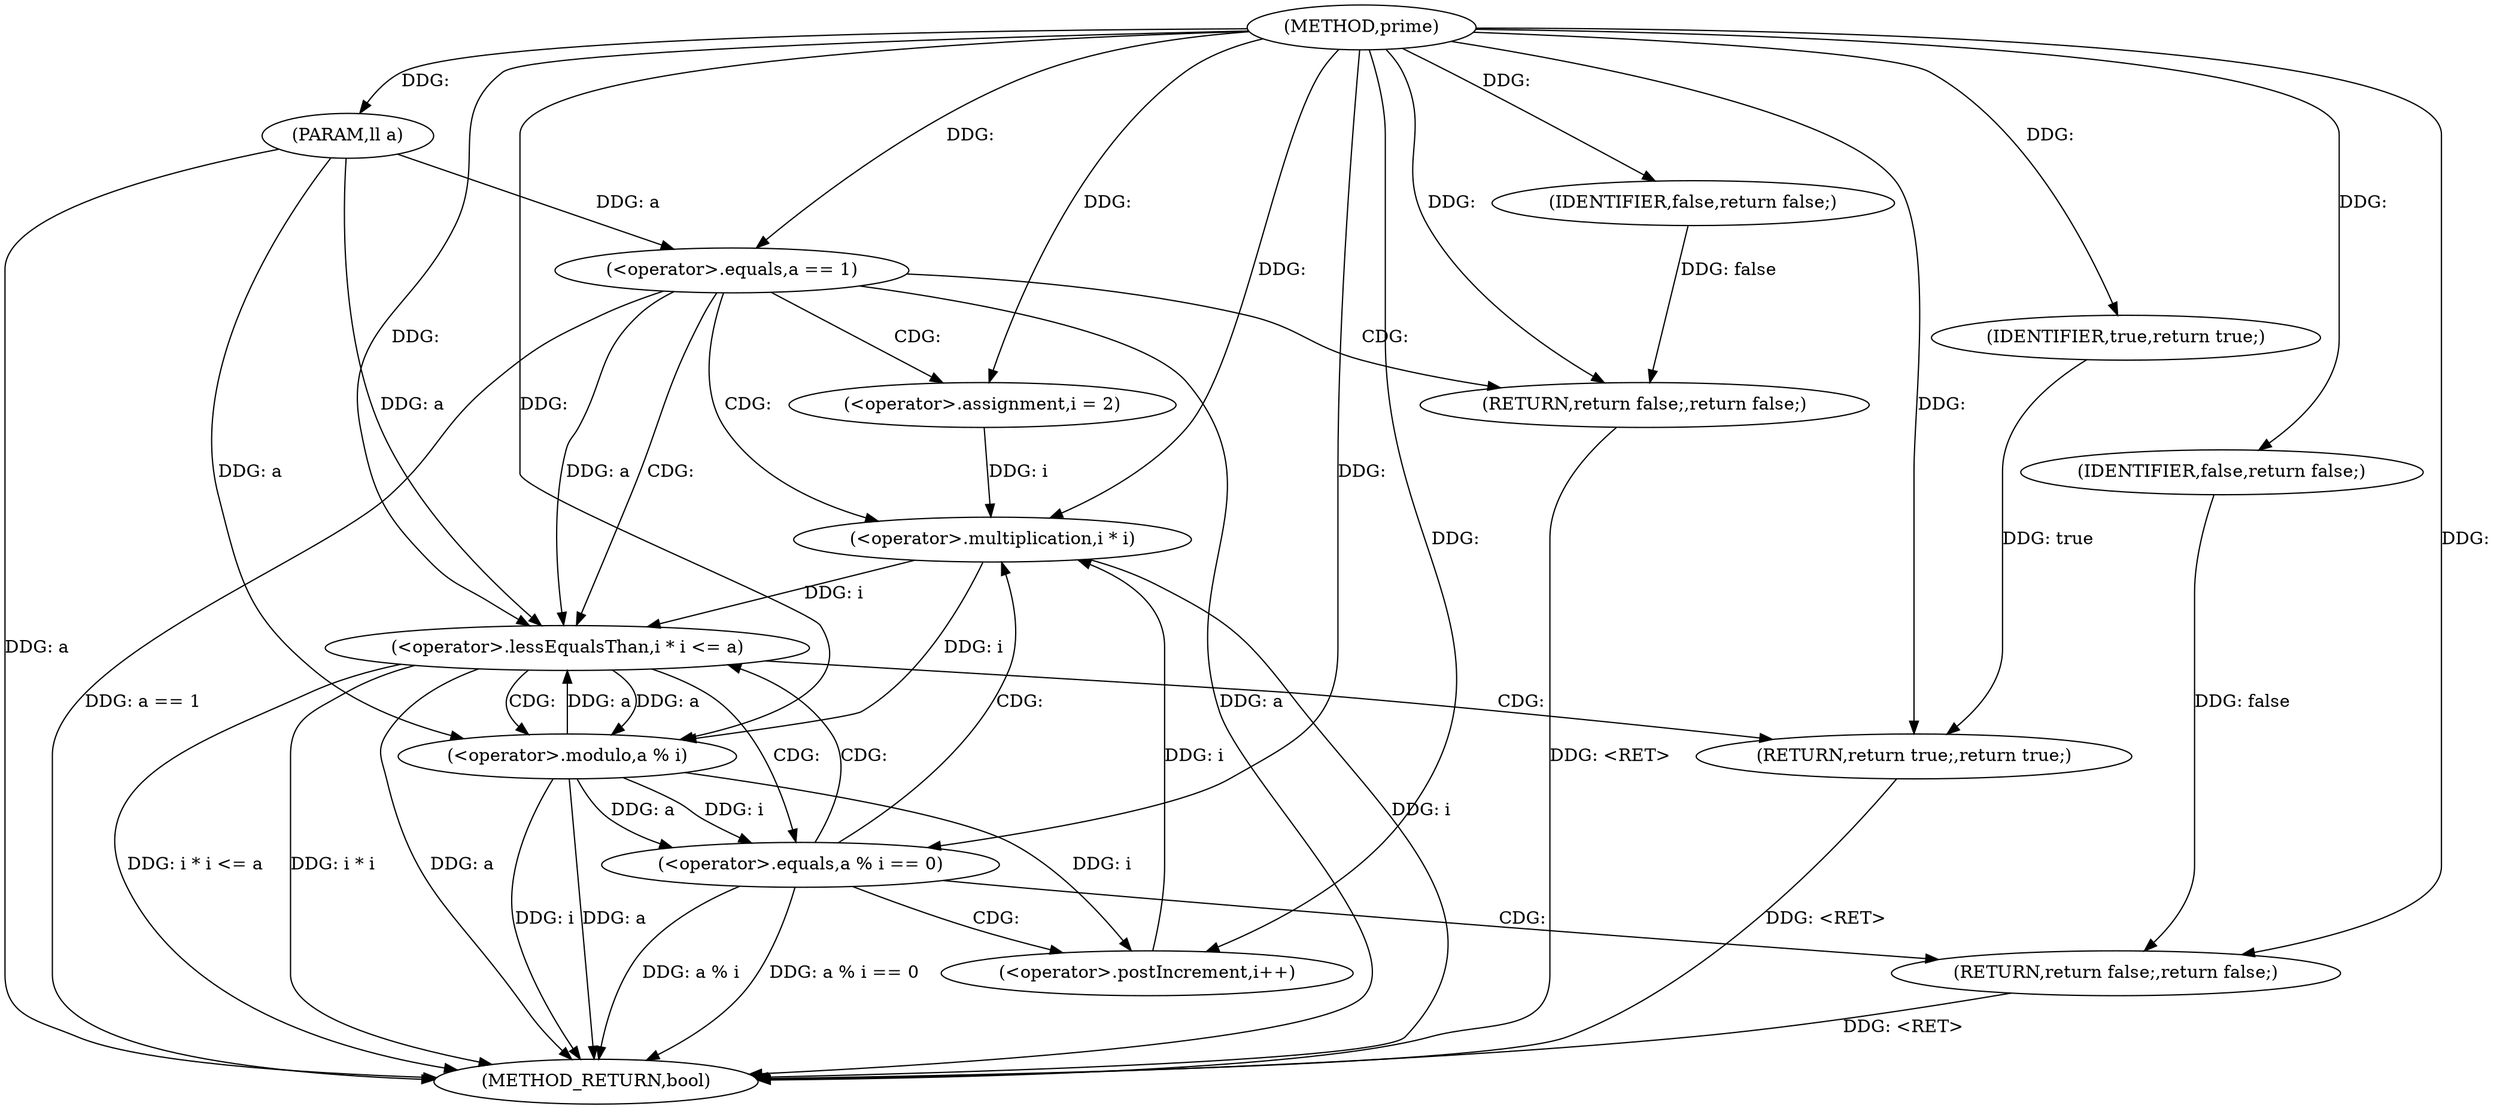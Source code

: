 digraph "prime" {  
"1000101" [label = "(METHOD,prime)" ]
"1000137" [label = "(METHOD_RETURN,bool)" ]
"1000102" [label = "(PARAM,ll a)" ]
"1000105" [label = "(<operator>.equals,a == 1)" ]
"1000109" [label = "(RETURN,return false;,return false;)" ]
"1000110" [label = "(IDENTIFIER,false,return false;)" ]
"1000135" [label = "(RETURN,return true;,return true;)" ]
"1000115" [label = "(<operator>.assignment,i = 2)" ]
"1000118" [label = "(<operator>.lessEqualsThan,i * i <= a)" ]
"1000123" [label = "(<operator>.postIncrement,i++)" ]
"1000136" [label = "(IDENTIFIER,true,return true;)" ]
"1000119" [label = "(<operator>.multiplication,i * i)" ]
"1000127" [label = "(<operator>.equals,a % i == 0)" ]
"1000133" [label = "(RETURN,return false;,return false;)" ]
"1000128" [label = "(<operator>.modulo,a % i)" ]
"1000134" [label = "(IDENTIFIER,false,return false;)" ]
  "1000109" -> "1000137"  [ label = "DDG: <RET>"] 
  "1000135" -> "1000137"  [ label = "DDG: <RET>"] 
  "1000102" -> "1000137"  [ label = "DDG: a"] 
  "1000105" -> "1000137"  [ label = "DDG: a"] 
  "1000105" -> "1000137"  [ label = "DDG: a == 1"] 
  "1000119" -> "1000137"  [ label = "DDG: i"] 
  "1000118" -> "1000137"  [ label = "DDG: i * i"] 
  "1000118" -> "1000137"  [ label = "DDG: a"] 
  "1000118" -> "1000137"  [ label = "DDG: i * i <= a"] 
  "1000128" -> "1000137"  [ label = "DDG: a"] 
  "1000128" -> "1000137"  [ label = "DDG: i"] 
  "1000127" -> "1000137"  [ label = "DDG: a % i"] 
  "1000127" -> "1000137"  [ label = "DDG: a % i == 0"] 
  "1000133" -> "1000137"  [ label = "DDG: <RET>"] 
  "1000101" -> "1000102"  [ label = "DDG: "] 
  "1000102" -> "1000105"  [ label = "DDG: a"] 
  "1000101" -> "1000105"  [ label = "DDG: "] 
  "1000110" -> "1000109"  [ label = "DDG: false"] 
  "1000101" -> "1000109"  [ label = "DDG: "] 
  "1000101" -> "1000110"  [ label = "DDG: "] 
  "1000136" -> "1000135"  [ label = "DDG: true"] 
  "1000101" -> "1000135"  [ label = "DDG: "] 
  "1000101" -> "1000115"  [ label = "DDG: "] 
  "1000101" -> "1000136"  [ label = "DDG: "] 
  "1000119" -> "1000118"  [ label = "DDG: i"] 
  "1000105" -> "1000118"  [ label = "DDG: a"] 
  "1000128" -> "1000118"  [ label = "DDG: a"] 
  "1000102" -> "1000118"  [ label = "DDG: a"] 
  "1000101" -> "1000118"  [ label = "DDG: "] 
  "1000128" -> "1000123"  [ label = "DDG: i"] 
  "1000101" -> "1000123"  [ label = "DDG: "] 
  "1000115" -> "1000119"  [ label = "DDG: i"] 
  "1000123" -> "1000119"  [ label = "DDG: i"] 
  "1000101" -> "1000119"  [ label = "DDG: "] 
  "1000128" -> "1000127"  [ label = "DDG: a"] 
  "1000128" -> "1000127"  [ label = "DDG: i"] 
  "1000101" -> "1000127"  [ label = "DDG: "] 
  "1000134" -> "1000133"  [ label = "DDG: false"] 
  "1000101" -> "1000133"  [ label = "DDG: "] 
  "1000118" -> "1000128"  [ label = "DDG: a"] 
  "1000102" -> "1000128"  [ label = "DDG: a"] 
  "1000101" -> "1000128"  [ label = "DDG: "] 
  "1000119" -> "1000128"  [ label = "DDG: i"] 
  "1000101" -> "1000134"  [ label = "DDG: "] 
  "1000105" -> "1000109"  [ label = "CDG: "] 
  "1000105" -> "1000119"  [ label = "CDG: "] 
  "1000105" -> "1000115"  [ label = "CDG: "] 
  "1000105" -> "1000118"  [ label = "CDG: "] 
  "1000118" -> "1000128"  [ label = "CDG: "] 
  "1000118" -> "1000135"  [ label = "CDG: "] 
  "1000118" -> "1000127"  [ label = "CDG: "] 
  "1000127" -> "1000123"  [ label = "CDG: "] 
  "1000127" -> "1000119"  [ label = "CDG: "] 
  "1000127" -> "1000133"  [ label = "CDG: "] 
  "1000127" -> "1000118"  [ label = "CDG: "] 
}
